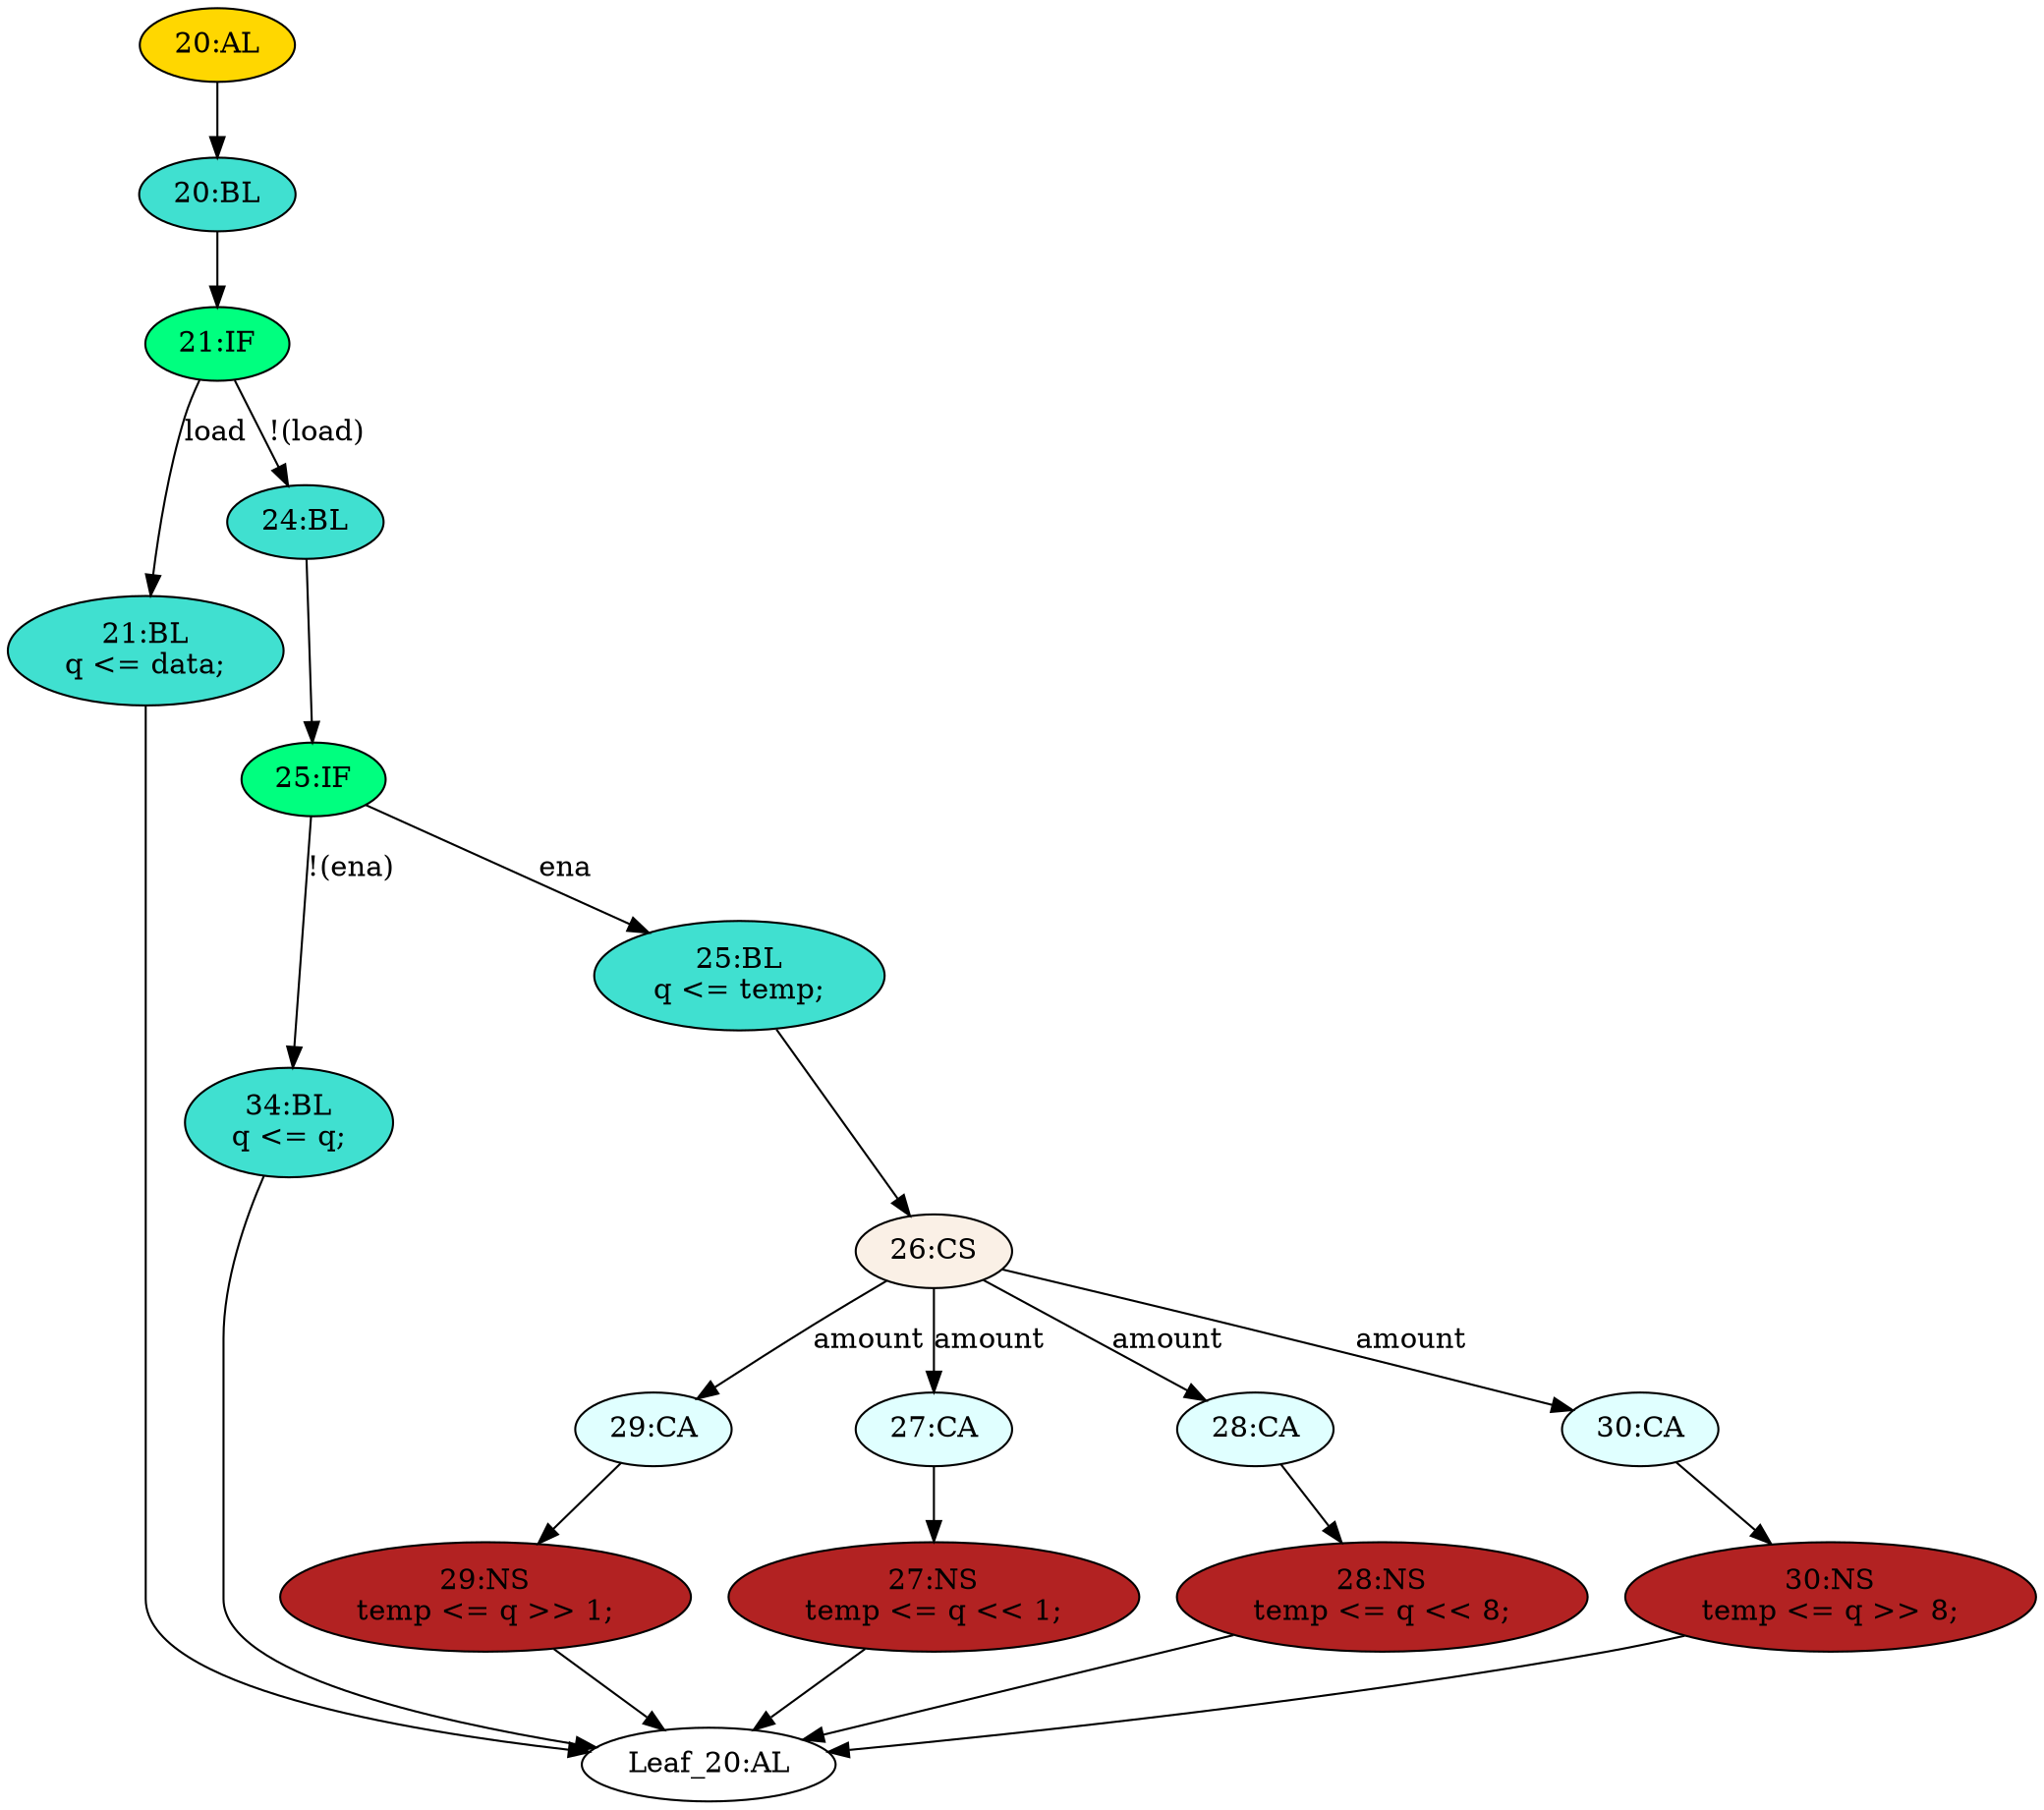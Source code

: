 strict digraph "" {
	node [label="\N"];
	"20:AL"	[ast="<pyverilog.vparser.ast.Always object at 0x7f070ab4c050>",
		clk_sens=True,
		fillcolor=gold,
		label="20:AL",
		sens="['clk']",
		statements="[]",
		style=filled,
		typ=Always,
		use_var="['load', 'ena', 'temp', 'q', 'amount', 'data']"];
	"20:BL"	[ast="<pyverilog.vparser.ast.Block object at 0x7f070ab4c210>",
		fillcolor=turquoise,
		label="20:BL",
		statements="[]",
		style=filled,
		typ=Block];
	"20:AL" -> "20:BL"	[cond="[]",
		lineno=None];
	"21:BL"	[ast="<pyverilog.vparser.ast.Block object at 0x7f070ab45250>",
		fillcolor=turquoise,
		label="21:BL
q <= data;",
		statements="[<pyverilog.vparser.ast.NonblockingSubstitution object at 0x7f070ab45290>]",
		style=filled,
		typ=Block];
	"Leaf_20:AL"	[def_var="['q', 'temp']",
		label="Leaf_20:AL"];
	"21:BL" -> "Leaf_20:AL"	[cond="[]",
		lineno=None];
	"34:BL"	[ast="<pyverilog.vparser.ast.Block object at 0x7f070ab4c350>",
		fillcolor=turquoise,
		label="34:BL
q <= q;",
		statements="[<pyverilog.vparser.ast.NonblockingSubstitution object at 0x7f070ab4c390>]",
		style=filled,
		typ=Block];
	"34:BL" -> "Leaf_20:AL"	[cond="[]",
		lineno=None];
	"21:IF"	[ast="<pyverilog.vparser.ast.IfStatement object at 0x7f070ab4c250>",
		fillcolor=springgreen,
		label="21:IF",
		statements="[]",
		style=filled,
		typ=IfStatement];
	"20:BL" -> "21:IF"	[cond="[]",
		lineno=None];
	"24:BL"	[ast="<pyverilog.vparser.ast.Block object at 0x7f070ab4c2d0>",
		fillcolor=turquoise,
		label="24:BL",
		statements="[]",
		style=filled,
		typ=Block];
	"25:IF"	[ast="<pyverilog.vparser.ast.IfStatement object at 0x7f070ab4c310>",
		fillcolor=springgreen,
		label="25:IF",
		statements="[]",
		style=filled,
		typ=IfStatement];
	"24:BL" -> "25:IF"	[cond="[]",
		lineno=None];
	"28:NS"	[ast="<pyverilog.vparser.ast.NonblockingSubstitution object at 0x7f070ab4c950>",
		fillcolor=firebrick,
		label="28:NS
temp <= q << 8;",
		statements="[<pyverilog.vparser.ast.NonblockingSubstitution object at 0x7f070ab4c950>]",
		style=filled,
		typ=NonblockingSubstitution];
	"28:NS" -> "Leaf_20:AL"	[cond="[]",
		lineno=None];
	"21:IF" -> "21:BL"	[cond="['load']",
		label=load,
		lineno=21];
	"21:IF" -> "24:BL"	[cond="['load']",
		label="!(load)",
		lineno=21];
	"30:NS"	[ast="<pyverilog.vparser.ast.NonblockingSubstitution object at 0x7f070ab4ce50>",
		fillcolor=firebrick,
		label="30:NS
temp <= q >> 8;",
		statements="[<pyverilog.vparser.ast.NonblockingSubstitution object at 0x7f070ab4ce50>]",
		style=filled,
		typ=NonblockingSubstitution];
	"30:NS" -> "Leaf_20:AL"	[cond="[]",
		lineno=None];
	"25:IF" -> "34:BL"	[cond="['ena']",
		label="!(ena)",
		lineno=25];
	"25:BL"	[ast="<pyverilog.vparser.ast.Block object at 0x7f070ab4c550>",
		fillcolor=turquoise,
		label="25:BL
q <= temp;",
		statements="[<pyverilog.vparser.ast.NonblockingSubstitution object at 0x7f070ab45090>]",
		style=filled,
		typ=Block];
	"25:IF" -> "25:BL"	[cond="['ena']",
		label=ena,
		lineno=25];
	"29:CA"	[ast="<pyverilog.vparser.ast.Case object at 0x7f070ab4cb50>",
		fillcolor=lightcyan,
		label="29:CA",
		statements="[]",
		style=filled,
		typ=Case];
	"29:NS"	[ast="<pyverilog.vparser.ast.NonblockingSubstitution object at 0x7f070ab4cbd0>",
		fillcolor=firebrick,
		label="29:NS
temp <= q >> 1;",
		statements="[<pyverilog.vparser.ast.NonblockingSubstitution object at 0x7f070ab4cbd0>]",
		style=filled,
		typ=NonblockingSubstitution];
	"29:CA" -> "29:NS"	[cond="[]",
		lineno=None];
	"29:NS" -> "Leaf_20:AL"	[cond="[]",
		lineno=None];
	"26:CS"	[ast="<pyverilog.vparser.ast.CaseStatement object at 0x7f070ab4c590>",
		fillcolor=linen,
		label="26:CS",
		statements="[]",
		style=filled,
		typ=CaseStatement];
	"25:BL" -> "26:CS"	[cond="[]",
		lineno=None];
	"27:NS"	[ast="<pyverilog.vparser.ast.NonblockingSubstitution object at 0x7f070ab4c6d0>",
		fillcolor=firebrick,
		label="27:NS
temp <= q << 1;",
		statements="[<pyverilog.vparser.ast.NonblockingSubstitution object at 0x7f070ab4c6d0>]",
		style=filled,
		typ=NonblockingSubstitution];
	"27:NS" -> "Leaf_20:AL"	[cond="[]",
		lineno=None];
	"26:CS" -> "29:CA"	[cond="['amount']",
		label=amount,
		lineno=26];
	"27:CA"	[ast="<pyverilog.vparser.ast.Case object at 0x7f070ab4c650>",
		fillcolor=lightcyan,
		label="27:CA",
		statements="[]",
		style=filled,
		typ=Case];
	"26:CS" -> "27:CA"	[cond="['amount']",
		label=amount,
		lineno=26];
	"28:CA"	[ast="<pyverilog.vparser.ast.Case object at 0x7f070ab4c8d0>",
		fillcolor=lightcyan,
		label="28:CA",
		statements="[]",
		style=filled,
		typ=Case];
	"26:CS" -> "28:CA"	[cond="['amount']",
		label=amount,
		lineno=26];
	"30:CA"	[ast="<pyverilog.vparser.ast.Case object at 0x7f070ab4cdd0>",
		fillcolor=lightcyan,
		label="30:CA",
		statements="[]",
		style=filled,
		typ=Case];
	"26:CS" -> "30:CA"	[cond="['amount']",
		label=amount,
		lineno=26];
	"27:CA" -> "27:NS"	[cond="[]",
		lineno=None];
	"28:CA" -> "28:NS"	[cond="[]",
		lineno=None];
	"30:CA" -> "30:NS"	[cond="[]",
		lineno=None];
}
